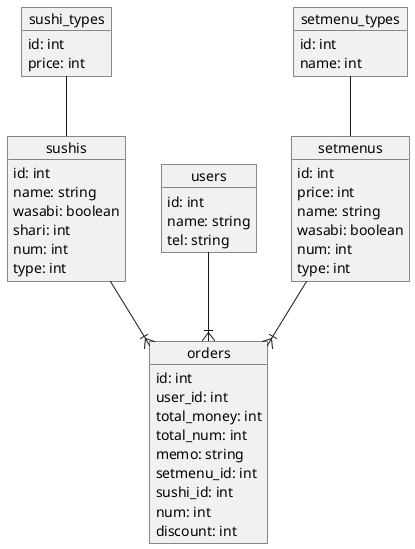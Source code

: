 @startuml
'skinparam nodesep 100 // 水平方向の矢印の長さを調整

object setmenus
object sushis
object users
object orders
object setmenu_types
object sushi_types

users : id: int
users : name: string
users : tel: string

setmenus : id: int
setmenus : price: int
setmenus : name: string
setmenus : wasabi: boolean
setmenus : num: int
setmenus : type: int

sushis : id: int
sushis : name: string
sushis : wasabi: boolean
sushis : shari: int
sushis : num: int
sushis : type: int

orders : id: int
orders : user_id: int
orders : total_money: int
orders : total_num: int
orders : memo: string
orders : setmenu_id: int
orders : sushi_id: int
orders : num: int
orders : discount: int

sushi_types : id: int
sushi_types : price: int

setmenu_types : id: int
setmenu_types : name: int

users    --|{ orders
setmenus --|{ orders
sushis   --|{ orders
setmenu_types -- setmenus
sushi_types -- sushis

'20皿以上頼んだら割引になるサービスができた
'ordersテーブルにdiscountカラムを作って割引額を保存しておく
@enduml